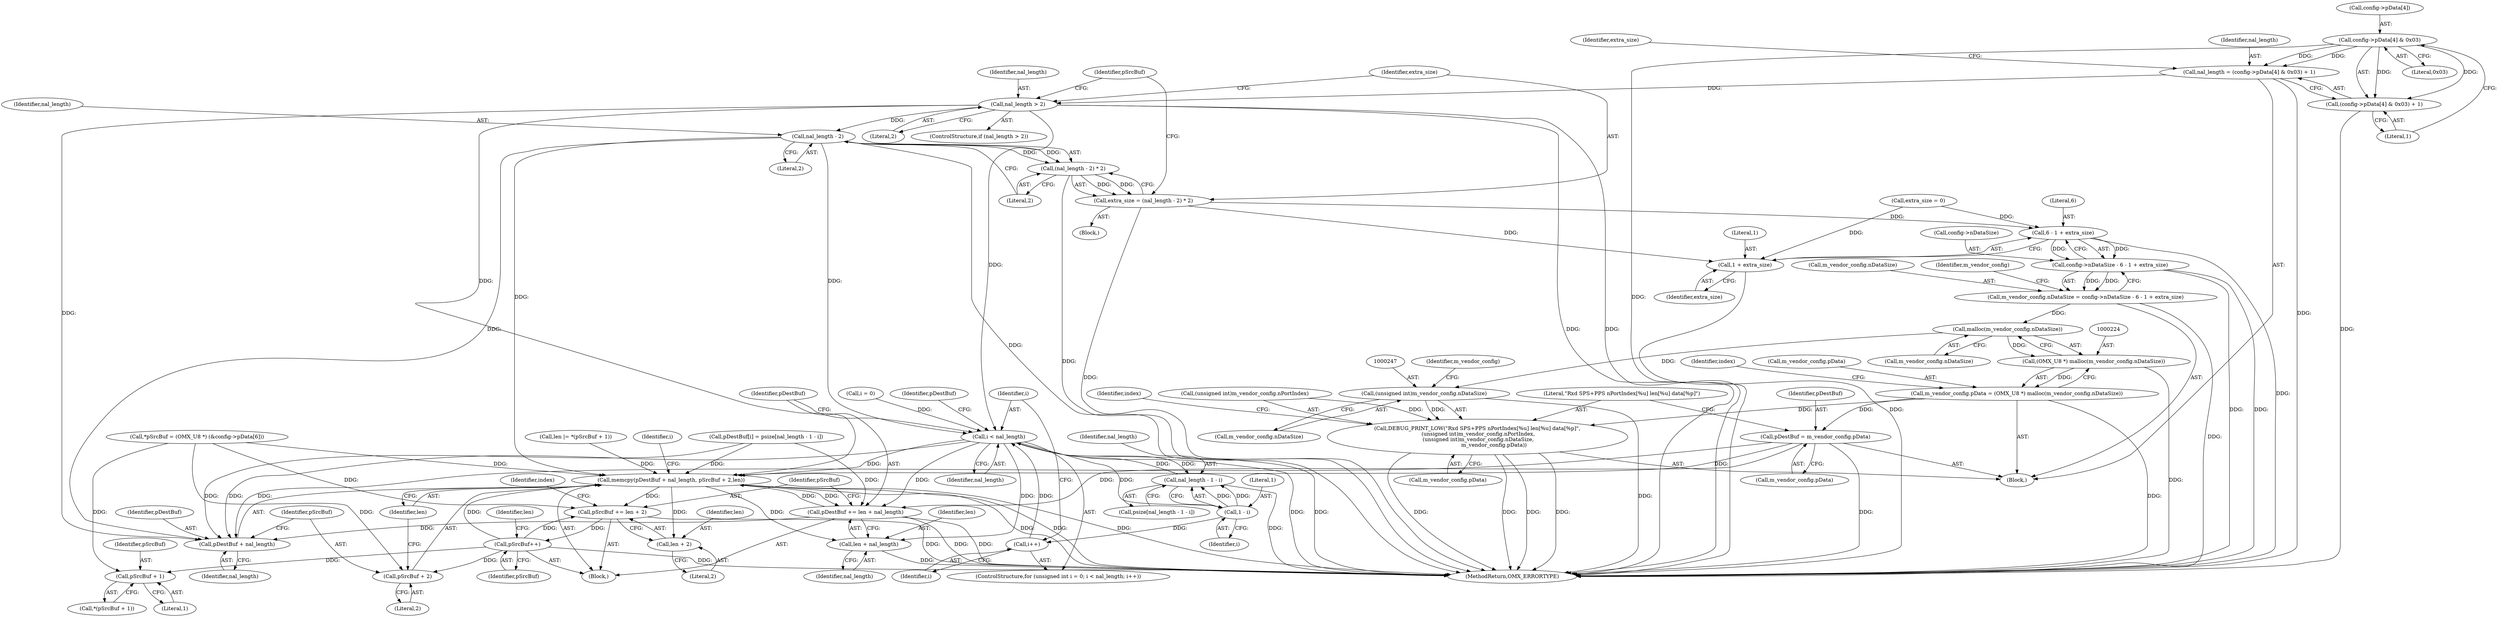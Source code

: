 digraph "0_Android_560ccdb509a7b86186fac0fce1b25bd9a3e6a6e8_1@array" {
"1000164" [label="(Call,config->pData[4] & 0x03)"];
"1000161" [label="(Call,nal_length = (config->pData[4] & 0x03) + 1)"];
"1000176" [label="(Call,nal_length > 2)"];
"1000183" [label="(Call,nal_length - 2)"];
"1000182" [label="(Call,(nal_length - 2) * 2)"];
"1000180" [label="(Call,extra_size = (nal_length - 2) * 2)"];
"1000214" [label="(Call,6 - 1 + extra_size)"];
"1000210" [label="(Call,config->nDataSize - 6 - 1 + extra_size)"];
"1000206" [label="(Call,m_vendor_config.nDataSize = config->nDataSize - 6 - 1 + extra_size)"];
"1000225" [label="(Call,malloc(m_vendor_config.nDataSize))"];
"1000223" [label="(Call,(OMX_U8 *) malloc(m_vendor_config.nDataSize))"];
"1000219" [label="(Call,m_vendor_config.pData = (OMX_U8 *) malloc(m_vendor_config.nDataSize))"];
"1000234" [label="(Call,pDestBuf = m_vendor_config.pData)"];
"1000281" [label="(Call,memcpy(pDestBuf + nal_length, pSrcBuf + 2,len))"];
"1000311" [label="(Call,pDestBuf += len + nal_length)"];
"1000282" [label="(Call,pDestBuf + nal_length)"];
"1000313" [label="(Call,len + nal_length)"];
"1000316" [label="(Call,pSrcBuf += len + 2)"];
"1000323" [label="(Call,pSrcBuf++)"];
"1000272" [label="(Call,pSrcBuf + 1)"];
"1000285" [label="(Call,pSrcBuf + 2)"];
"1000318" [label="(Call,len + 2)"];
"1000239" [label="(Call,DEBUG_PRINT_LOW(\"Rxd SPS+PPS nPortIndex[%u] len[%u] data[%p]\",\n (unsigned int)m_vendor_config.nPortIndex,\n (unsigned int)m_vendor_config.nDataSize,\n                    m_vendor_config.pData))"];
"1000246" [label="(Call,(unsigned int)m_vendor_config.nDataSize)"];
"1000216" [label="(Call,1 + extra_size)"];
"1000294" [label="(Call,i < nal_length)"];
"1000306" [label="(Call,nal_length - 1 - i)"];
"1000308" [label="(Call,1 - i)"];
"1000297" [label="(Call,i++)"];
"1000163" [label="(Call,(config->pData[4] & 0x03) + 1)"];
"1000292" [label="(Identifier,i)"];
"1000182" [label="(Call,(nal_length - 2) * 2)"];
"1000326" [label="(Identifier,len)"];
"1000220" [label="(Call,m_vendor_config.pData)"];
"1000315" [label="(Identifier,nal_length)"];
"1000258" [label="(Block,)"];
"1000311" [label="(Call,pDestBuf += len + nal_length)"];
"1000314" [label="(Identifier,len)"];
"1000186" [label="(Literal,2)"];
"1000232" [label="(Identifier,index)"];
"1000273" [label="(Identifier,pSrcBuf)"];
"1000210" [label="(Call,config->nDataSize - 6 - 1 + extra_size)"];
"1000219" [label="(Call,m_vendor_config.pData = (OMX_U8 *) malloc(m_vendor_config.nDataSize))"];
"1000271" [label="(Call,*(pSrcBuf + 1))"];
"1000211" [label="(Call,config->nDataSize)"];
"1000178" [label="(Literal,2)"];
"1000217" [label="(Literal,1)"];
"1000240" [label="(Literal,\"Rxd SPS+PPS nPortIndex[%u] len[%u] data[%p]\")"];
"1000162" [label="(Identifier,nal_length)"];
"1000304" [label="(Call,psize[nal_length - 1 - i])"];
"1000241" [label="(Call,(unsigned int)m_vendor_config.nPortIndex)"];
"1000179" [label="(Block,)"];
"1000306" [label="(Call,nal_length - 1 - i)"];
"1000176" [label="(Call,nal_length > 2)"];
"1000170" [label="(Literal,0x03)"];
"1000313" [label="(Call,len + nal_length)"];
"1000234" [label="(Call,pDestBuf = m_vendor_config.pData)"];
"1000236" [label="(Call,m_vendor_config.pData)"];
"1000287" [label="(Literal,2)"];
"1000319" [label="(Identifier,len)"];
"1000177" [label="(Identifier,nal_length)"];
"1000252" [label="(Identifier,m_vendor_config)"];
"1000256" [label="(Identifier,index)"];
"1000297" [label="(Call,i++)"];
"1000291" [label="(Call,i = 0)"];
"1000215" [label="(Literal,6)"];
"1000206" [label="(Call,m_vendor_config.nDataSize = config->nDataSize - 6 - 1 + extra_size)"];
"1000248" [label="(Call,m_vendor_config.nDataSize)"];
"1000171" [label="(Literal,1)"];
"1000323" [label="(Call,pSrcBuf++)"];
"1000189" [label="(Identifier,pSrcBuf)"];
"1000251" [label="(Call,m_vendor_config.pData)"];
"1000161" [label="(Call,nal_length = (config->pData[4] & 0x03) + 1)"];
"1000164" [label="(Call,config->pData[4] & 0x03)"];
"1000309" [label="(Literal,1)"];
"1000216" [label="(Call,1 + extra_size)"];
"1000308" [label="(Call,1 - i)"];
"1000272" [label="(Call,pSrcBuf + 1)"];
"1000226" [label="(Call,m_vendor_config.nDataSize)"];
"1000288" [label="(Identifier,len)"];
"1000310" [label="(Identifier,i)"];
"1000318" [label="(Call,len + 2)"];
"1000296" [label="(Identifier,nal_length)"];
"1000285" [label="(Call,pSrcBuf + 2)"];
"1000175" [label="(ControlStructure,if (nal_length > 2))"];
"1000281" [label="(Call,memcpy(pDestBuf + nal_length, pSrcBuf + 2,len))"];
"1000294" [label="(Call,i < nal_length)"];
"1000157" [label="(Block,)"];
"1000289" [label="(ControlStructure,for (unsigned int i = 0; i < nal_length; i++))"];
"1000320" [label="(Literal,2)"];
"1000183" [label="(Call,nal_length - 2)"];
"1000300" [label="(Call,pDestBuf[i] = psize[nal_length - 1 - i])"];
"1000282" [label="(Call,pDestBuf + nal_length)"];
"1001056" [label="(MethodReturn,OMX_ERRORTYPE)"];
"1000269" [label="(Call,len |= *(pSrcBuf + 1))"];
"1000283" [label="(Identifier,pDestBuf)"];
"1000274" [label="(Literal,1)"];
"1000317" [label="(Identifier,pSrcBuf)"];
"1000324" [label="(Identifier,pSrcBuf)"];
"1000188" [label="(Call,*pSrcBuf = (OMX_U8 *) (&config->pData[6]))"];
"1000307" [label="(Identifier,nal_length)"];
"1000316" [label="(Call,pSrcBuf += len + 2)"];
"1000221" [label="(Identifier,m_vendor_config)"];
"1000246" [label="(Call,(unsigned int)m_vendor_config.nDataSize)"];
"1000223" [label="(Call,(OMX_U8 *) malloc(m_vendor_config.nDataSize))"];
"1000180" [label="(Call,extra_size = (nal_length - 2) * 2)"];
"1000284" [label="(Identifier,nal_length)"];
"1000225" [label="(Call,malloc(m_vendor_config.nDataSize))"];
"1000295" [label="(Identifier,i)"];
"1000165" [label="(Call,config->pData[4])"];
"1000286" [label="(Identifier,pSrcBuf)"];
"1000184" [label="(Identifier,nal_length)"];
"1000214" [label="(Call,6 - 1 + extra_size)"];
"1000298" [label="(Identifier,i)"];
"1000312" [label="(Identifier,pDestBuf)"];
"1000207" [label="(Call,m_vendor_config.nDataSize)"];
"1000163" [label="(Call,(config->pData[4] & 0x03) + 1)"];
"1000235" [label="(Identifier,pDestBuf)"];
"1000322" [label="(Identifier,index)"];
"1000173" [label="(Identifier,extra_size)"];
"1000218" [label="(Identifier,extra_size)"];
"1000172" [label="(Call,extra_size = 0)"];
"1000185" [label="(Literal,2)"];
"1000302" [label="(Identifier,pDestBuf)"];
"1000239" [label="(Call,DEBUG_PRINT_LOW(\"Rxd SPS+PPS nPortIndex[%u] len[%u] data[%p]\",\n (unsigned int)m_vendor_config.nPortIndex,\n (unsigned int)m_vendor_config.nDataSize,\n                    m_vendor_config.pData))"];
"1000181" [label="(Identifier,extra_size)"];
"1000164" -> "1000163"  [label="AST: "];
"1000164" -> "1000170"  [label="CFG: "];
"1000165" -> "1000164"  [label="AST: "];
"1000170" -> "1000164"  [label="AST: "];
"1000171" -> "1000164"  [label="CFG: "];
"1000164" -> "1001056"  [label="DDG: "];
"1000164" -> "1000161"  [label="DDG: "];
"1000164" -> "1000161"  [label="DDG: "];
"1000164" -> "1000163"  [label="DDG: "];
"1000164" -> "1000163"  [label="DDG: "];
"1000161" -> "1000157"  [label="AST: "];
"1000161" -> "1000163"  [label="CFG: "];
"1000162" -> "1000161"  [label="AST: "];
"1000163" -> "1000161"  [label="AST: "];
"1000173" -> "1000161"  [label="CFG: "];
"1000161" -> "1001056"  [label="DDG: "];
"1000161" -> "1000176"  [label="DDG: "];
"1000176" -> "1000175"  [label="AST: "];
"1000176" -> "1000178"  [label="CFG: "];
"1000177" -> "1000176"  [label="AST: "];
"1000178" -> "1000176"  [label="AST: "];
"1000181" -> "1000176"  [label="CFG: "];
"1000189" -> "1000176"  [label="CFG: "];
"1000176" -> "1001056"  [label="DDG: "];
"1000176" -> "1001056"  [label="DDG: "];
"1000176" -> "1000183"  [label="DDG: "];
"1000176" -> "1000281"  [label="DDG: "];
"1000176" -> "1000282"  [label="DDG: "];
"1000176" -> "1000294"  [label="DDG: "];
"1000183" -> "1000182"  [label="AST: "];
"1000183" -> "1000185"  [label="CFG: "];
"1000184" -> "1000183"  [label="AST: "];
"1000185" -> "1000183"  [label="AST: "];
"1000186" -> "1000183"  [label="CFG: "];
"1000183" -> "1001056"  [label="DDG: "];
"1000183" -> "1000182"  [label="DDG: "];
"1000183" -> "1000182"  [label="DDG: "];
"1000183" -> "1000281"  [label="DDG: "];
"1000183" -> "1000282"  [label="DDG: "];
"1000183" -> "1000294"  [label="DDG: "];
"1000182" -> "1000180"  [label="AST: "];
"1000182" -> "1000186"  [label="CFG: "];
"1000186" -> "1000182"  [label="AST: "];
"1000180" -> "1000182"  [label="CFG: "];
"1000182" -> "1001056"  [label="DDG: "];
"1000182" -> "1000180"  [label="DDG: "];
"1000182" -> "1000180"  [label="DDG: "];
"1000180" -> "1000179"  [label="AST: "];
"1000181" -> "1000180"  [label="AST: "];
"1000189" -> "1000180"  [label="CFG: "];
"1000180" -> "1001056"  [label="DDG: "];
"1000180" -> "1000214"  [label="DDG: "];
"1000180" -> "1000216"  [label="DDG: "];
"1000214" -> "1000210"  [label="AST: "];
"1000214" -> "1000216"  [label="CFG: "];
"1000215" -> "1000214"  [label="AST: "];
"1000216" -> "1000214"  [label="AST: "];
"1000210" -> "1000214"  [label="CFG: "];
"1000214" -> "1001056"  [label="DDG: "];
"1000214" -> "1000210"  [label="DDG: "];
"1000214" -> "1000210"  [label="DDG: "];
"1000172" -> "1000214"  [label="DDG: "];
"1000210" -> "1000206"  [label="AST: "];
"1000211" -> "1000210"  [label="AST: "];
"1000206" -> "1000210"  [label="CFG: "];
"1000210" -> "1001056"  [label="DDG: "];
"1000210" -> "1001056"  [label="DDG: "];
"1000210" -> "1000206"  [label="DDG: "];
"1000210" -> "1000206"  [label="DDG: "];
"1000206" -> "1000157"  [label="AST: "];
"1000207" -> "1000206"  [label="AST: "];
"1000221" -> "1000206"  [label="CFG: "];
"1000206" -> "1001056"  [label="DDG: "];
"1000206" -> "1000225"  [label="DDG: "];
"1000225" -> "1000223"  [label="AST: "];
"1000225" -> "1000226"  [label="CFG: "];
"1000226" -> "1000225"  [label="AST: "];
"1000223" -> "1000225"  [label="CFG: "];
"1000225" -> "1000223"  [label="DDG: "];
"1000225" -> "1000246"  [label="DDG: "];
"1000223" -> "1000219"  [label="AST: "];
"1000224" -> "1000223"  [label="AST: "];
"1000219" -> "1000223"  [label="CFG: "];
"1000223" -> "1001056"  [label="DDG: "];
"1000223" -> "1000219"  [label="DDG: "];
"1000219" -> "1000157"  [label="AST: "];
"1000220" -> "1000219"  [label="AST: "];
"1000232" -> "1000219"  [label="CFG: "];
"1000219" -> "1001056"  [label="DDG: "];
"1000219" -> "1000234"  [label="DDG: "];
"1000219" -> "1000239"  [label="DDG: "];
"1000234" -> "1000157"  [label="AST: "];
"1000234" -> "1000236"  [label="CFG: "];
"1000235" -> "1000234"  [label="AST: "];
"1000236" -> "1000234"  [label="AST: "];
"1000240" -> "1000234"  [label="CFG: "];
"1000234" -> "1001056"  [label="DDG: "];
"1000234" -> "1000281"  [label="DDG: "];
"1000234" -> "1000282"  [label="DDG: "];
"1000234" -> "1000311"  [label="DDG: "];
"1000281" -> "1000258"  [label="AST: "];
"1000281" -> "1000288"  [label="CFG: "];
"1000282" -> "1000281"  [label="AST: "];
"1000285" -> "1000281"  [label="AST: "];
"1000288" -> "1000281"  [label="AST: "];
"1000292" -> "1000281"  [label="CFG: "];
"1000281" -> "1001056"  [label="DDG: "];
"1000281" -> "1001056"  [label="DDG: "];
"1000281" -> "1001056"  [label="DDG: "];
"1000311" -> "1000281"  [label="DDG: "];
"1000300" -> "1000281"  [label="DDG: "];
"1000294" -> "1000281"  [label="DDG: "];
"1000188" -> "1000281"  [label="DDG: "];
"1000323" -> "1000281"  [label="DDG: "];
"1000269" -> "1000281"  [label="DDG: "];
"1000281" -> "1000311"  [label="DDG: "];
"1000281" -> "1000313"  [label="DDG: "];
"1000281" -> "1000316"  [label="DDG: "];
"1000281" -> "1000318"  [label="DDG: "];
"1000311" -> "1000258"  [label="AST: "];
"1000311" -> "1000313"  [label="CFG: "];
"1000312" -> "1000311"  [label="AST: "];
"1000313" -> "1000311"  [label="AST: "];
"1000317" -> "1000311"  [label="CFG: "];
"1000311" -> "1001056"  [label="DDG: "];
"1000311" -> "1001056"  [label="DDG: "];
"1000311" -> "1000282"  [label="DDG: "];
"1000294" -> "1000311"  [label="DDG: "];
"1000300" -> "1000311"  [label="DDG: "];
"1000282" -> "1000284"  [label="CFG: "];
"1000283" -> "1000282"  [label="AST: "];
"1000284" -> "1000282"  [label="AST: "];
"1000286" -> "1000282"  [label="CFG: "];
"1000300" -> "1000282"  [label="DDG: "];
"1000294" -> "1000282"  [label="DDG: "];
"1000313" -> "1000315"  [label="CFG: "];
"1000314" -> "1000313"  [label="AST: "];
"1000315" -> "1000313"  [label="AST: "];
"1000313" -> "1001056"  [label="DDG: "];
"1000294" -> "1000313"  [label="DDG: "];
"1000316" -> "1000258"  [label="AST: "];
"1000316" -> "1000318"  [label="CFG: "];
"1000317" -> "1000316"  [label="AST: "];
"1000318" -> "1000316"  [label="AST: "];
"1000322" -> "1000316"  [label="CFG: "];
"1000316" -> "1001056"  [label="DDG: "];
"1000188" -> "1000316"  [label="DDG: "];
"1000323" -> "1000316"  [label="DDG: "];
"1000316" -> "1000323"  [label="DDG: "];
"1000323" -> "1000258"  [label="AST: "];
"1000323" -> "1000324"  [label="CFG: "];
"1000324" -> "1000323"  [label="AST: "];
"1000326" -> "1000323"  [label="CFG: "];
"1000323" -> "1001056"  [label="DDG: "];
"1000323" -> "1000272"  [label="DDG: "];
"1000323" -> "1000285"  [label="DDG: "];
"1000272" -> "1000271"  [label="AST: "];
"1000272" -> "1000274"  [label="CFG: "];
"1000273" -> "1000272"  [label="AST: "];
"1000274" -> "1000272"  [label="AST: "];
"1000271" -> "1000272"  [label="CFG: "];
"1000188" -> "1000272"  [label="DDG: "];
"1000285" -> "1000287"  [label="CFG: "];
"1000286" -> "1000285"  [label="AST: "];
"1000287" -> "1000285"  [label="AST: "];
"1000288" -> "1000285"  [label="CFG: "];
"1000188" -> "1000285"  [label="DDG: "];
"1000318" -> "1000320"  [label="CFG: "];
"1000319" -> "1000318"  [label="AST: "];
"1000320" -> "1000318"  [label="AST: "];
"1000239" -> "1000157"  [label="AST: "];
"1000239" -> "1000251"  [label="CFG: "];
"1000240" -> "1000239"  [label="AST: "];
"1000241" -> "1000239"  [label="AST: "];
"1000246" -> "1000239"  [label="AST: "];
"1000251" -> "1000239"  [label="AST: "];
"1000256" -> "1000239"  [label="CFG: "];
"1000239" -> "1001056"  [label="DDG: "];
"1000239" -> "1001056"  [label="DDG: "];
"1000239" -> "1001056"  [label="DDG: "];
"1000239" -> "1001056"  [label="DDG: "];
"1000241" -> "1000239"  [label="DDG: "];
"1000246" -> "1000239"  [label="DDG: "];
"1000246" -> "1000248"  [label="CFG: "];
"1000247" -> "1000246"  [label="AST: "];
"1000248" -> "1000246"  [label="AST: "];
"1000252" -> "1000246"  [label="CFG: "];
"1000246" -> "1001056"  [label="DDG: "];
"1000216" -> "1000218"  [label="CFG: "];
"1000217" -> "1000216"  [label="AST: "];
"1000218" -> "1000216"  [label="AST: "];
"1000216" -> "1001056"  [label="DDG: "];
"1000172" -> "1000216"  [label="DDG: "];
"1000294" -> "1000289"  [label="AST: "];
"1000294" -> "1000296"  [label="CFG: "];
"1000295" -> "1000294"  [label="AST: "];
"1000296" -> "1000294"  [label="AST: "];
"1000302" -> "1000294"  [label="CFG: "];
"1000312" -> "1000294"  [label="CFG: "];
"1000294" -> "1001056"  [label="DDG: "];
"1000294" -> "1001056"  [label="DDG: "];
"1000297" -> "1000294"  [label="DDG: "];
"1000291" -> "1000294"  [label="DDG: "];
"1000306" -> "1000294"  [label="DDG: "];
"1000294" -> "1000306"  [label="DDG: "];
"1000294" -> "1000308"  [label="DDG: "];
"1000306" -> "1000304"  [label="AST: "];
"1000306" -> "1000308"  [label="CFG: "];
"1000307" -> "1000306"  [label="AST: "];
"1000308" -> "1000306"  [label="AST: "];
"1000304" -> "1000306"  [label="CFG: "];
"1000306" -> "1001056"  [label="DDG: "];
"1000308" -> "1000306"  [label="DDG: "];
"1000308" -> "1000306"  [label="DDG: "];
"1000308" -> "1000310"  [label="CFG: "];
"1000309" -> "1000308"  [label="AST: "];
"1000310" -> "1000308"  [label="AST: "];
"1000308" -> "1000297"  [label="DDG: "];
"1000297" -> "1000289"  [label="AST: "];
"1000297" -> "1000298"  [label="CFG: "];
"1000298" -> "1000297"  [label="AST: "];
"1000295" -> "1000297"  [label="CFG: "];
"1000163" -> "1000171"  [label="CFG: "];
"1000171" -> "1000163"  [label="AST: "];
"1000163" -> "1001056"  [label="DDG: "];
}
